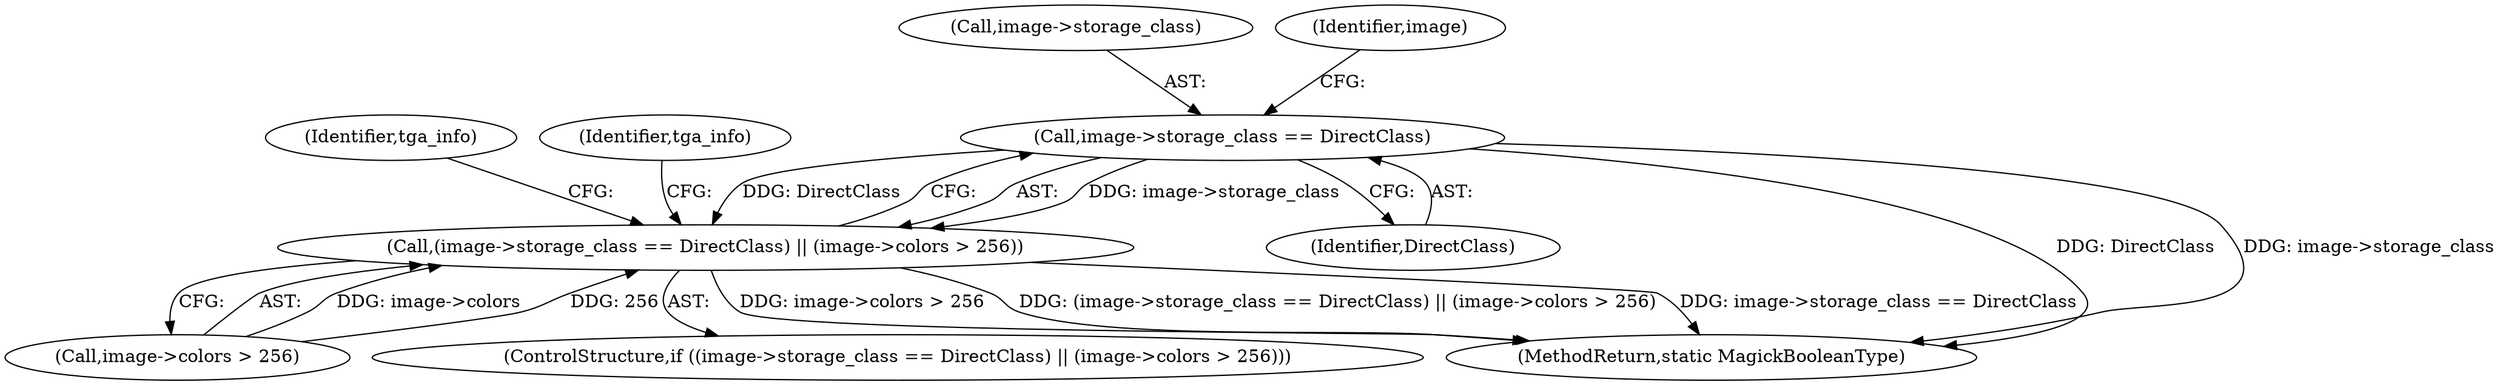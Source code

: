 digraph "0_ImageMagick_65f75a32a93ae4044c528a987a68366ecd4b46b9@pointer" {
"1000357" [label="(Call,image->storage_class == DirectClass)"];
"1000356" [label="(Call,(image->storage_class == DirectClass) || (image->colors > 256))"];
"1000361" [label="(Identifier,DirectClass)"];
"1000370" [label="(Identifier,tga_info)"];
"1000358" [label="(Call,image->storage_class)"];
"1000364" [label="(Identifier,image)"];
"1001173" [label="(MethodReturn,static MagickBooleanType)"];
"1000429" [label="(Identifier,tga_info)"];
"1000356" [label="(Call,(image->storage_class == DirectClass) || (image->colors > 256))"];
"1000357" [label="(Call,image->storage_class == DirectClass)"];
"1000362" [label="(Call,image->colors > 256)"];
"1000355" [label="(ControlStructure,if ((image->storage_class == DirectClass) || (image->colors > 256)))"];
"1000357" -> "1000356"  [label="AST: "];
"1000357" -> "1000361"  [label="CFG: "];
"1000358" -> "1000357"  [label="AST: "];
"1000361" -> "1000357"  [label="AST: "];
"1000364" -> "1000357"  [label="CFG: "];
"1000356" -> "1000357"  [label="CFG: "];
"1000357" -> "1001173"  [label="DDG: DirectClass"];
"1000357" -> "1001173"  [label="DDG: image->storage_class"];
"1000357" -> "1000356"  [label="DDG: image->storage_class"];
"1000357" -> "1000356"  [label="DDG: DirectClass"];
"1000356" -> "1000355"  [label="AST: "];
"1000356" -> "1000362"  [label="CFG: "];
"1000362" -> "1000356"  [label="AST: "];
"1000370" -> "1000356"  [label="CFG: "];
"1000429" -> "1000356"  [label="CFG: "];
"1000356" -> "1001173"  [label="DDG: (image->storage_class == DirectClass) || (image->colors > 256)"];
"1000356" -> "1001173"  [label="DDG: image->storage_class == DirectClass"];
"1000356" -> "1001173"  [label="DDG: image->colors > 256"];
"1000362" -> "1000356"  [label="DDG: image->colors"];
"1000362" -> "1000356"  [label="DDG: 256"];
}
